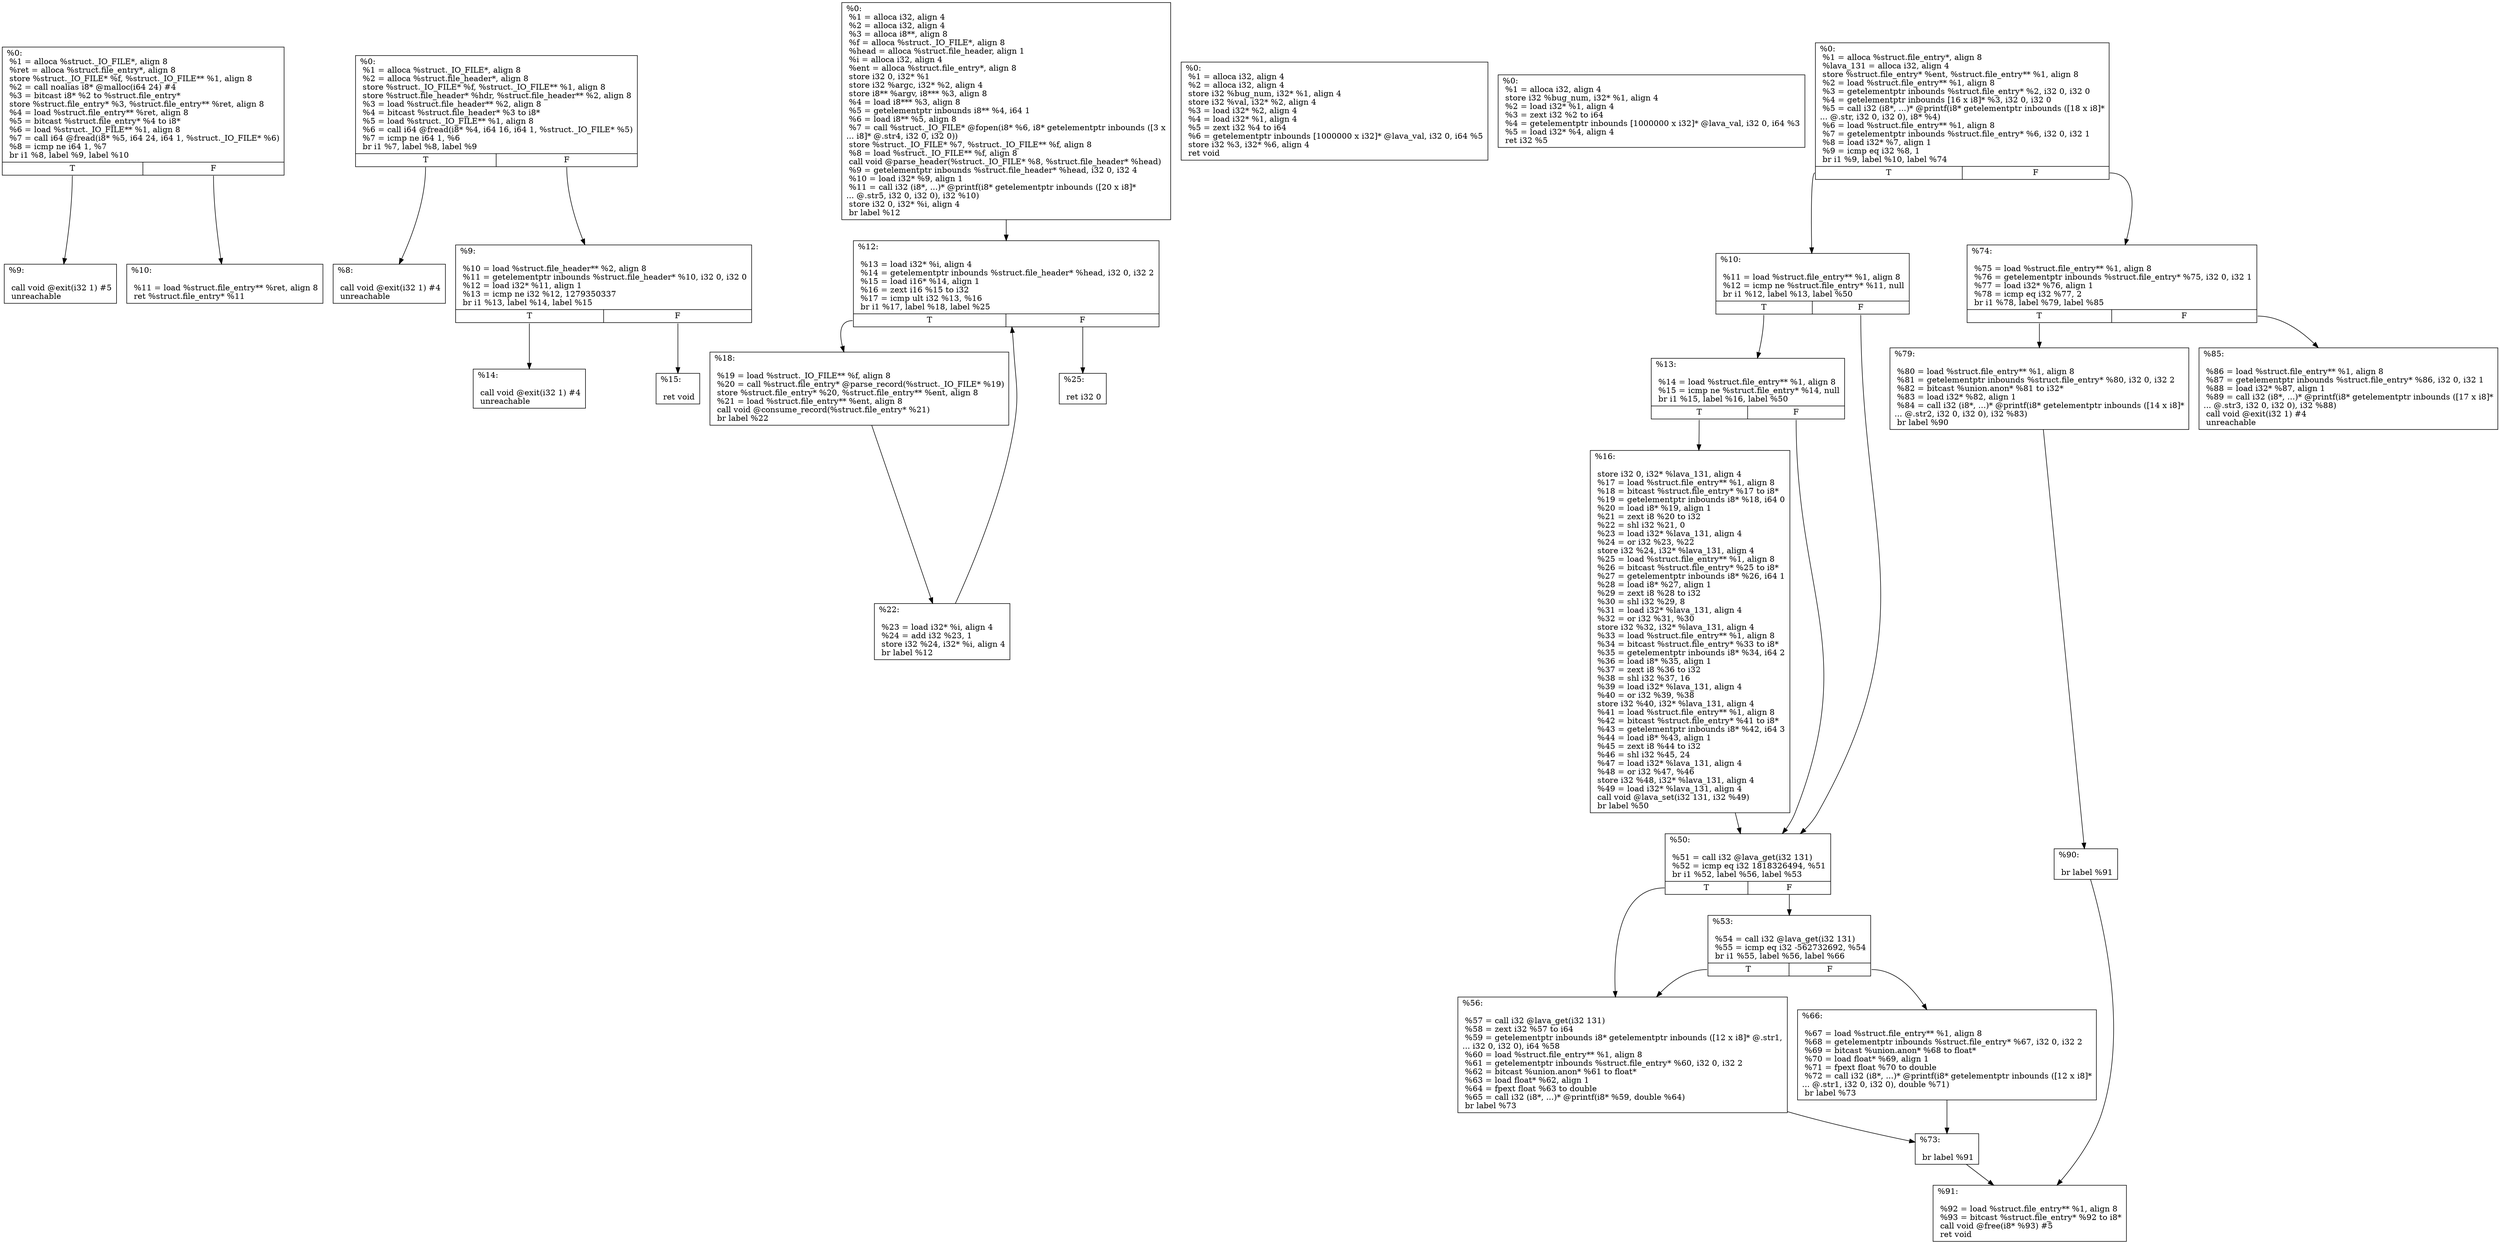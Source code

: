 digraph root {
	node [label="\N"];
	subgraph "CFG for 'parse_record' function" {
		graph [label="CFG for 'parse_record' function"];
		node [label="\N",
			shape=""
		];
		edge [tailport=""];
		Node0x759980		 [label="{%0:\l  %1 = alloca %struct._IO_FILE*, align 8\l  %ret = alloca %struct.file_entry*, align 8\l  store %struct._IO_FILE* %f, %struct._\
IO_FILE** %1, align 8\l  %2 = call noalias i8* @malloc(i64 24) #4\l  %3 = bitcast i8* %2 to %struct.file_entry*\l  store %struct.file_\
entry* %3, %struct.file_entry** %ret, align 8\l  %4 = load %struct.file_entry** %ret, align 8\l  %5 = bitcast %struct.file_entry* %\
4 to i8*\l  %6 = load %struct._IO_FILE** %1, align 8\l  %7 = call i64 @fread(i8* %5, i64 24, i64 1, %struct._IO_FILE* %6)\l  %8 = \
icmp ne i64 1, %7\l  br i1 %8, label %9, label %10\l|{<s0>T|<s1>F}}",
			shape=record];
		Node0x7599e0		 [label="{%9:\l\l  call void @exit(i32 1) #5\l  unreachable\l}",
			shape=record];
		Node0x759980:s0 -> Node0x7599e0;
		Node0x759a40		 [label="{%10:\l\l  %11 = load %struct.file_entry** %ret, align 8\l  ret %struct.file_entry* %11\l}",
			shape=record];
		Node0x759980:s1 -> Node0x759a40;
	}
	subgraph "CFG for 'parse_header' function" {
		graph [label="CFG for 'parse_header' function"];
		node [label="\N",
			shape=""
		];
		edge [tailport=""];
		Node0x758a70		 [label="{%0:\l  %1 = alloca %struct._IO_FILE*, align 8\l  %2 = alloca %struct.file_header*, align 8\l  store %struct._IO_FILE* %f, %struct._\
IO_FILE** %1, align 8\l  store %struct.file_header* %hdr, %struct.file_header** %2, align 8\l  %3 = load %struct.file_header** %\
2, align 8\l  %4 = bitcast %struct.file_header* %3 to i8*\l  %5 = load %struct._IO_FILE** %1, align 8\l  %6 = call i64 @fread(i8* %\
4, i64 16, i64 1, %struct._IO_FILE* %5)\l  %7 = icmp ne i64 1, %6\l  br i1 %7, label %8, label %9\l|{<s0>T|<s1>F}}",
			shape=record];
		Node0x758ad0		 [label="{%8:\l\l  call void @exit(i32 1) #4\l  unreachable\l}",
			shape=record];
		Node0x758a70:s0 -> Node0x758ad0;
		Node0x758b30		 [label="{%9:\l\l  %10 = load %struct.file_header** %2, align 8\l  %11 = getelementptr inbounds %struct.file_header* %10, i32 0, i32 0\l  %\
12 = load i32* %11, align 1\l  %13 = icmp ne i32 %12, 1279350337\l  br i1 %13, label %14, label %15\l|{<s0>T|<s1>F}}",
			shape=record];
		Node0x758a70:s1 -> Node0x758b30;
		Node0x758b90		 [label="{%14:\l\l  call void @exit(i32 1) #4\l  unreachable\l}",
			shape=record];
		Node0x758b30:s0 -> Node0x758b90;
		Node0x758bf0		 [label="{%15:\l\l  ret void\l}",
			shape=record];
		Node0x758b30:s1 -> Node0x758bf0;
	}
	subgraph "CFG for 'main' function" {
		graph [label="CFG for 'main' function"];
		node [label="\N",
			shape=""
		];
		edge [tailport=""];
		Node0x7608e0		 [label="{%0:\l  %1 = alloca i32, align 4\l  %2 = alloca i32, align 4\l  %3 = alloca i8**, align 8\l  %f = alloca %struct._IO_FILE*, align \
8\l  %head = alloca %struct.file_header, align 1\l  %i = alloca i32, align 4\l  %ent = alloca %struct.file_entry*, align 8\l  store \
i32 0, i32* %1\l  store i32 %argc, i32* %2, align 4\l  store i8** %argv, i8*** %3, align 8\l  %4 = load i8*** %3, align 8\l  %5 = \
getelementptr inbounds i8** %4, i64 1\l  %6 = load i8** %5, align 8\l  %7 = call %struct._IO_FILE* @fopen(i8* %6, i8* getelementptr \
inbounds ([3 x\l... i8]* @.str4, i32 0, i32 0))\l  store %struct._IO_FILE* %7, %struct._IO_FILE** %f, align 8\l  %8 = load %struct._\
IO_FILE** %f, align 8\l  call void @parse_header(%struct._IO_FILE* %8, %struct.file_header* %head)\l  %9 = getelementptr inbounds %\
struct.file_header* %head, i32 0, i32 4\l  %10 = load i32* %9, align 1\l  %11 = call i32 (i8*, ...)* @printf(i8* getelementptr inbounds ([\
20 x i8]*\l... @.str5, i32 0, i32 0), i32 %10)\l  store i32 0, i32* %i, align 4\l  br label %12\l}",
			shape=record];
		Node0x760940		 [label="{%12:\l\l  %13 = load i32* %i, align 4\l  %14 = getelementptr inbounds %struct.file_header* %head, i32 0, i32 2\l  %15 = load i16* %\
14, align 1\l  %16 = zext i16 %15 to i32\l  %17 = icmp ult i32 %13, %16\l  br i1 %17, label %18, label %25\l|{<s0>T|<s1>F}}",
			shape=record];
		Node0x7608e0 -> Node0x760940;
		Node0x7609a0		 [label="{%18:\l\l  %19 = load %struct._IO_FILE** %f, align 8\l  %20 = call %struct.file_entry* @parse_record(%struct._IO_FILE* %19)\l  store %\
struct.file_entry* %20, %struct.file_entry** %ent, align 8\l  %21 = load %struct.file_entry** %ent, align 8\l  call void @consume_\
record(%struct.file_entry* %21)\l  br label %22\l}",
			shape=record];
		Node0x760940:s0 -> Node0x7609a0;
		Node0x760a60		 [label="{%25:\l\l  ret i32 0\l}",
			shape=record];
		Node0x760940:s1 -> Node0x760a60;
		Node0x760a00		 [label="{%22:\l\l  %23 = load i32* %i, align 4\l  %24 = add i32 %23, 1\l  store i32 %24, i32* %i, align 4\l  br label %12\l}",
			shape=record];
		Node0x7609a0 -> Node0x760a00;
		Node0x760a00 -> Node0x760940;
	}
	subgraph "CFG for 'lava_set' function" {
		graph [label="CFG for 'lava_set' function"];
		node [label="\N",
			shape=""
		];
		Node0x74a310		 [label="{%0:\l  %1 = alloca i32, align 4\l  %2 = alloca i32, align 4\l  store i32 %bug_num, i32* %1, align 4\l  store i32 %val, i32* %2, \
align 4\l  %3 = load i32* %2, align 4\l  %4 = load i32* %1, align 4\l  %5 = zext i32 %4 to i64\l  %6 = getelementptr inbounds [1000000 \
x i32]* @lava_val, i32 0, i64 %5\l  store i32 %3, i32* %6, align 4\l  ret void\l}",
			shape=record];
	}
	subgraph "CFG for 'lava_get' function" {
		graph [label="CFG for 'lava_get' function"];
		node [label="\N",
			shape=""
		];
		Node0x74dbc0		 [label="{%0:\l  %1 = alloca i32, align 4\l  store i32 %bug_num, i32* %1, align 4\l  %2 = load i32* %1, align 4\l  %3 = zext i32 %2 to i64\l  %\
4 = getelementptr inbounds [1000000 x i32]* @lava_val, i32 0, i64 %3\l  %5 = load i32* %4, align 4\l  ret i32 %5\l}",
			shape=record];
	}
	subgraph "CFG for 'consume_record' function" {
		graph [label="CFG for 'consume_record' function"];
		node [label="\N",
			shape=""
		];
		edge [tailport=""];
		Node0x75a5a0		 [label="{%0:\l  %1 = alloca %struct.file_entry*, align 8\l  %lava_131 = alloca i32, align 4\l  store %struct.file_entry* %ent, %struct.file_\
entry** %1, align 8\l  %2 = load %struct.file_entry** %1, align 8\l  %3 = getelementptr inbounds %struct.file_entry* %2, i32 0, \
i32 0\l  %4 = getelementptr inbounds [16 x i8]* %3, i32 0, i32 0\l  %5 = call i32 (i8*, ...)* @printf(i8* getelementptr inbounds ([\
18 x i8]*\l... @.str, i32 0, i32 0), i8* %4)\l  %6 = load %struct.file_entry** %1, align 8\l  %7 = getelementptr inbounds %struct.file_\
entry* %6, i32 0, i32 1\l  %8 = load i32* %7, align 1\l  %9 = icmp eq i32 %8, 1\l  br i1 %9, label %10, label %74\l|{<s0>T|<s1>F}}",
			shape=record];
		Node0x75a600		 [label="{%10:\l\l  %11 = load %struct.file_entry** %1, align 8\l  %12 = icmp ne %struct.file_entry* %11, null\l  br i1 %12, label %13, label %\
50\l|{<s0>T|<s1>F}}",
			shape=record];
		Node0x75a5a0:s0 -> Node0x75a600;
		Node0x75a900		 [label="{%74:\l\l  %75 = load %struct.file_entry** %1, align 8\l  %76 = getelementptr inbounds %struct.file_entry* %75, i32 0, i32 1\l  %\
77 = load i32* %76, align 1\l  %78 = icmp eq i32 %77, 2\l  br i1 %78, label %79, label %85\l|{<s0>T|<s1>F}}",
			shape=record];
		Node0x75a5a0:s1 -> Node0x75a900;
		Node0x75a660		 [label="{%13:\l\l  %14 = load %struct.file_entry** %1, align 8\l  %15 = icmp ne %struct.file_entry* %14, null\l  br i1 %15, label %16, label %\
50\l|{<s0>T|<s1>F}}",
			shape=record];
		Node0x75a600:s0 -> Node0x75a660;
		Node0x75a720		 [label="{%50:\l\l  %51 = call i32 @lava_get(i32 131)\l  %52 = icmp eq i32 1818326494, %51\l  br i1 %52, label %56, label %53\l|{<s0>T|<s1>\
F}}",
			shape=record];
		Node0x75a600:s1 -> Node0x75a720;
		Node0x75a960		 [label="{%79:\l\l  %80 = load %struct.file_entry** %1, align 8\l  %81 = getelementptr inbounds %struct.file_entry* %80, i32 0, i32 2\l  %\
82 = bitcast %union.anon* %81 to i32*\l  %83 = load i32* %82, align 1\l  %84 = call i32 (i8*, ...)* @printf(i8* getelementptr inbounds ([\
14 x i8]*\l... @.str2, i32 0, i32 0), i32 %83)\l  br label %90\l}",
			shape=record];
		Node0x75a900:s0 -> Node0x75a960;
		Node0x75a9c0		 [label="{%85:\l\l  %86 = load %struct.file_entry** %1, align 8\l  %87 = getelementptr inbounds %struct.file_entry* %86, i32 0, i32 1\l  %\
88 = load i32* %87, align 1\l  %89 = call i32 (i8*, ...)* @printf(i8* getelementptr inbounds ([17 x i8]*\l... @.str3, i32 0, i32 \
0), i32 %88)\l  call void @exit(i32 1) #4\l  unreachable\l}",
			shape=record];
		Node0x75a900:s1 -> Node0x75a9c0;
		Node0x75a660:s1 -> Node0x75a720;
		Node0x75a6c0		 [label="{%16:\l\l  store i32 0, i32* %lava_131, align 4\l  %17 = load %struct.file_entry** %1, align 8\l  %18 = bitcast %struct.file_entry* %\
17 to i8*\l  %19 = getelementptr inbounds i8* %18, i64 0\l  %20 = load i8* %19, align 1\l  %21 = zext i8 %20 to i32\l  %22 = shl \
i32 %21, 0\l  %23 = load i32* %lava_131, align 4\l  %24 = or i32 %23, %22\l  store i32 %24, i32* %lava_131, align 4\l  %25 = load %\
struct.file_entry** %1, align 8\l  %26 = bitcast %struct.file_entry* %25 to i8*\l  %27 = getelementptr inbounds i8* %26, i64 1\l  %\
28 = load i8* %27, align 1\l  %29 = zext i8 %28 to i32\l  %30 = shl i32 %29, 8\l  %31 = load i32* %lava_131, align 4\l  %32 = or \
i32 %31, %30\l  store i32 %32, i32* %lava_131, align 4\l  %33 = load %struct.file_entry** %1, align 8\l  %34 = bitcast %struct.file_\
entry* %33 to i8*\l  %35 = getelementptr inbounds i8* %34, i64 2\l  %36 = load i8* %35, align 1\l  %37 = zext i8 %36 to i32\l  %\
38 = shl i32 %37, 16\l  %39 = load i32* %lava_131, align 4\l  %40 = or i32 %39, %38\l  store i32 %40, i32* %lava_131, align 4\l  %\
41 = load %struct.file_entry** %1, align 8\l  %42 = bitcast %struct.file_entry* %41 to i8*\l  %43 = getelementptr inbounds i8* %\
42, i64 3\l  %44 = load i8* %43, align 1\l  %45 = zext i8 %44 to i32\l  %46 = shl i32 %45, 24\l  %47 = load i32* %lava_131, align \
4\l  %48 = or i32 %47, %46\l  store i32 %48, i32* %lava_131, align 4\l  %49 = load i32* %lava_131, align 4\l  call void @lava_set(\
i32 131, i32 %49)\l  br label %50\l}",
			shape=record];
		Node0x75a660:s0 -> Node0x75a6c0;
		Node0x75a7e0		 [label="{%56:\l\l  %57 = call i32 @lava_get(i32 131)\l  %58 = zext i32 %57 to i64\l  %59 = getelementptr inbounds i8* getelementptr inbounds ([\
12 x i8]* @.str1,\l... i32 0, i32 0), i64 %58\l  %60 = load %struct.file_entry** %1, align 8\l  %61 = getelementptr inbounds %struct.file_\
entry* %60, i32 0, i32 2\l  %62 = bitcast %union.anon* %61 to float*\l  %63 = load float* %62, align 1\l  %64 = fpext float %63 \
to double\l  %65 = call i32 (i8*, ...)* @printf(i8* %59, double %64)\l  br label %73\l}",
			shape=record];
		Node0x75a720:s0 -> Node0x75a7e0;
		Node0x75a780		 [label="{%53:\l\l  %54 = call i32 @lava_get(i32 131)\l  %55 = icmp eq i32 -562732692, %54\l  br i1 %55, label %56, label %66\l|{<s0>T|<s1>\
F}}",
			shape=record];
		Node0x75a720:s1 -> Node0x75a780;
		Node0x75a6c0 -> Node0x75a720;
		Node0x75a8a0		 [label="{%73:\l\l  br label %91\l}",
			shape=record];
		Node0x75a7e0 -> Node0x75a8a0;
		Node0x75a780:s0 -> Node0x75a7e0;
		Node0x75a840		 [label="{%66:\l\l  %67 = load %struct.file_entry** %1, align 8\l  %68 = getelementptr inbounds %struct.file_entry* %67, i32 0, i32 2\l  %\
69 = bitcast %union.anon* %68 to float*\l  %70 = load float* %69, align 1\l  %71 = fpext float %70 to double\l  %72 = call i32 (\
i8*, ...)* @printf(i8* getelementptr inbounds ([12 x i8]*\l... @.str1, i32 0, i32 0), double %71)\l  br label %73\l}",
			shape=record];
		Node0x75a780:s1 -> Node0x75a840;
		Node0x75a840 -> Node0x75a8a0;
		Node0x75aa80		 [label="{%91:\l\l  %92 = load %struct.file_entry** %1, align 8\l  %93 = bitcast %struct.file_entry* %92 to i8*\l  call void @free(i8* %93) #\
5\l  ret void\l}",
			shape=record];
		Node0x75a8a0 -> Node0x75aa80;
		Node0x75aa20		 [label="{%90:\l\l  br label %91\l}",
			shape=record];
		Node0x75a960 -> Node0x75aa20;
		Node0x75aa20 -> Node0x75aa80;
	}
}
